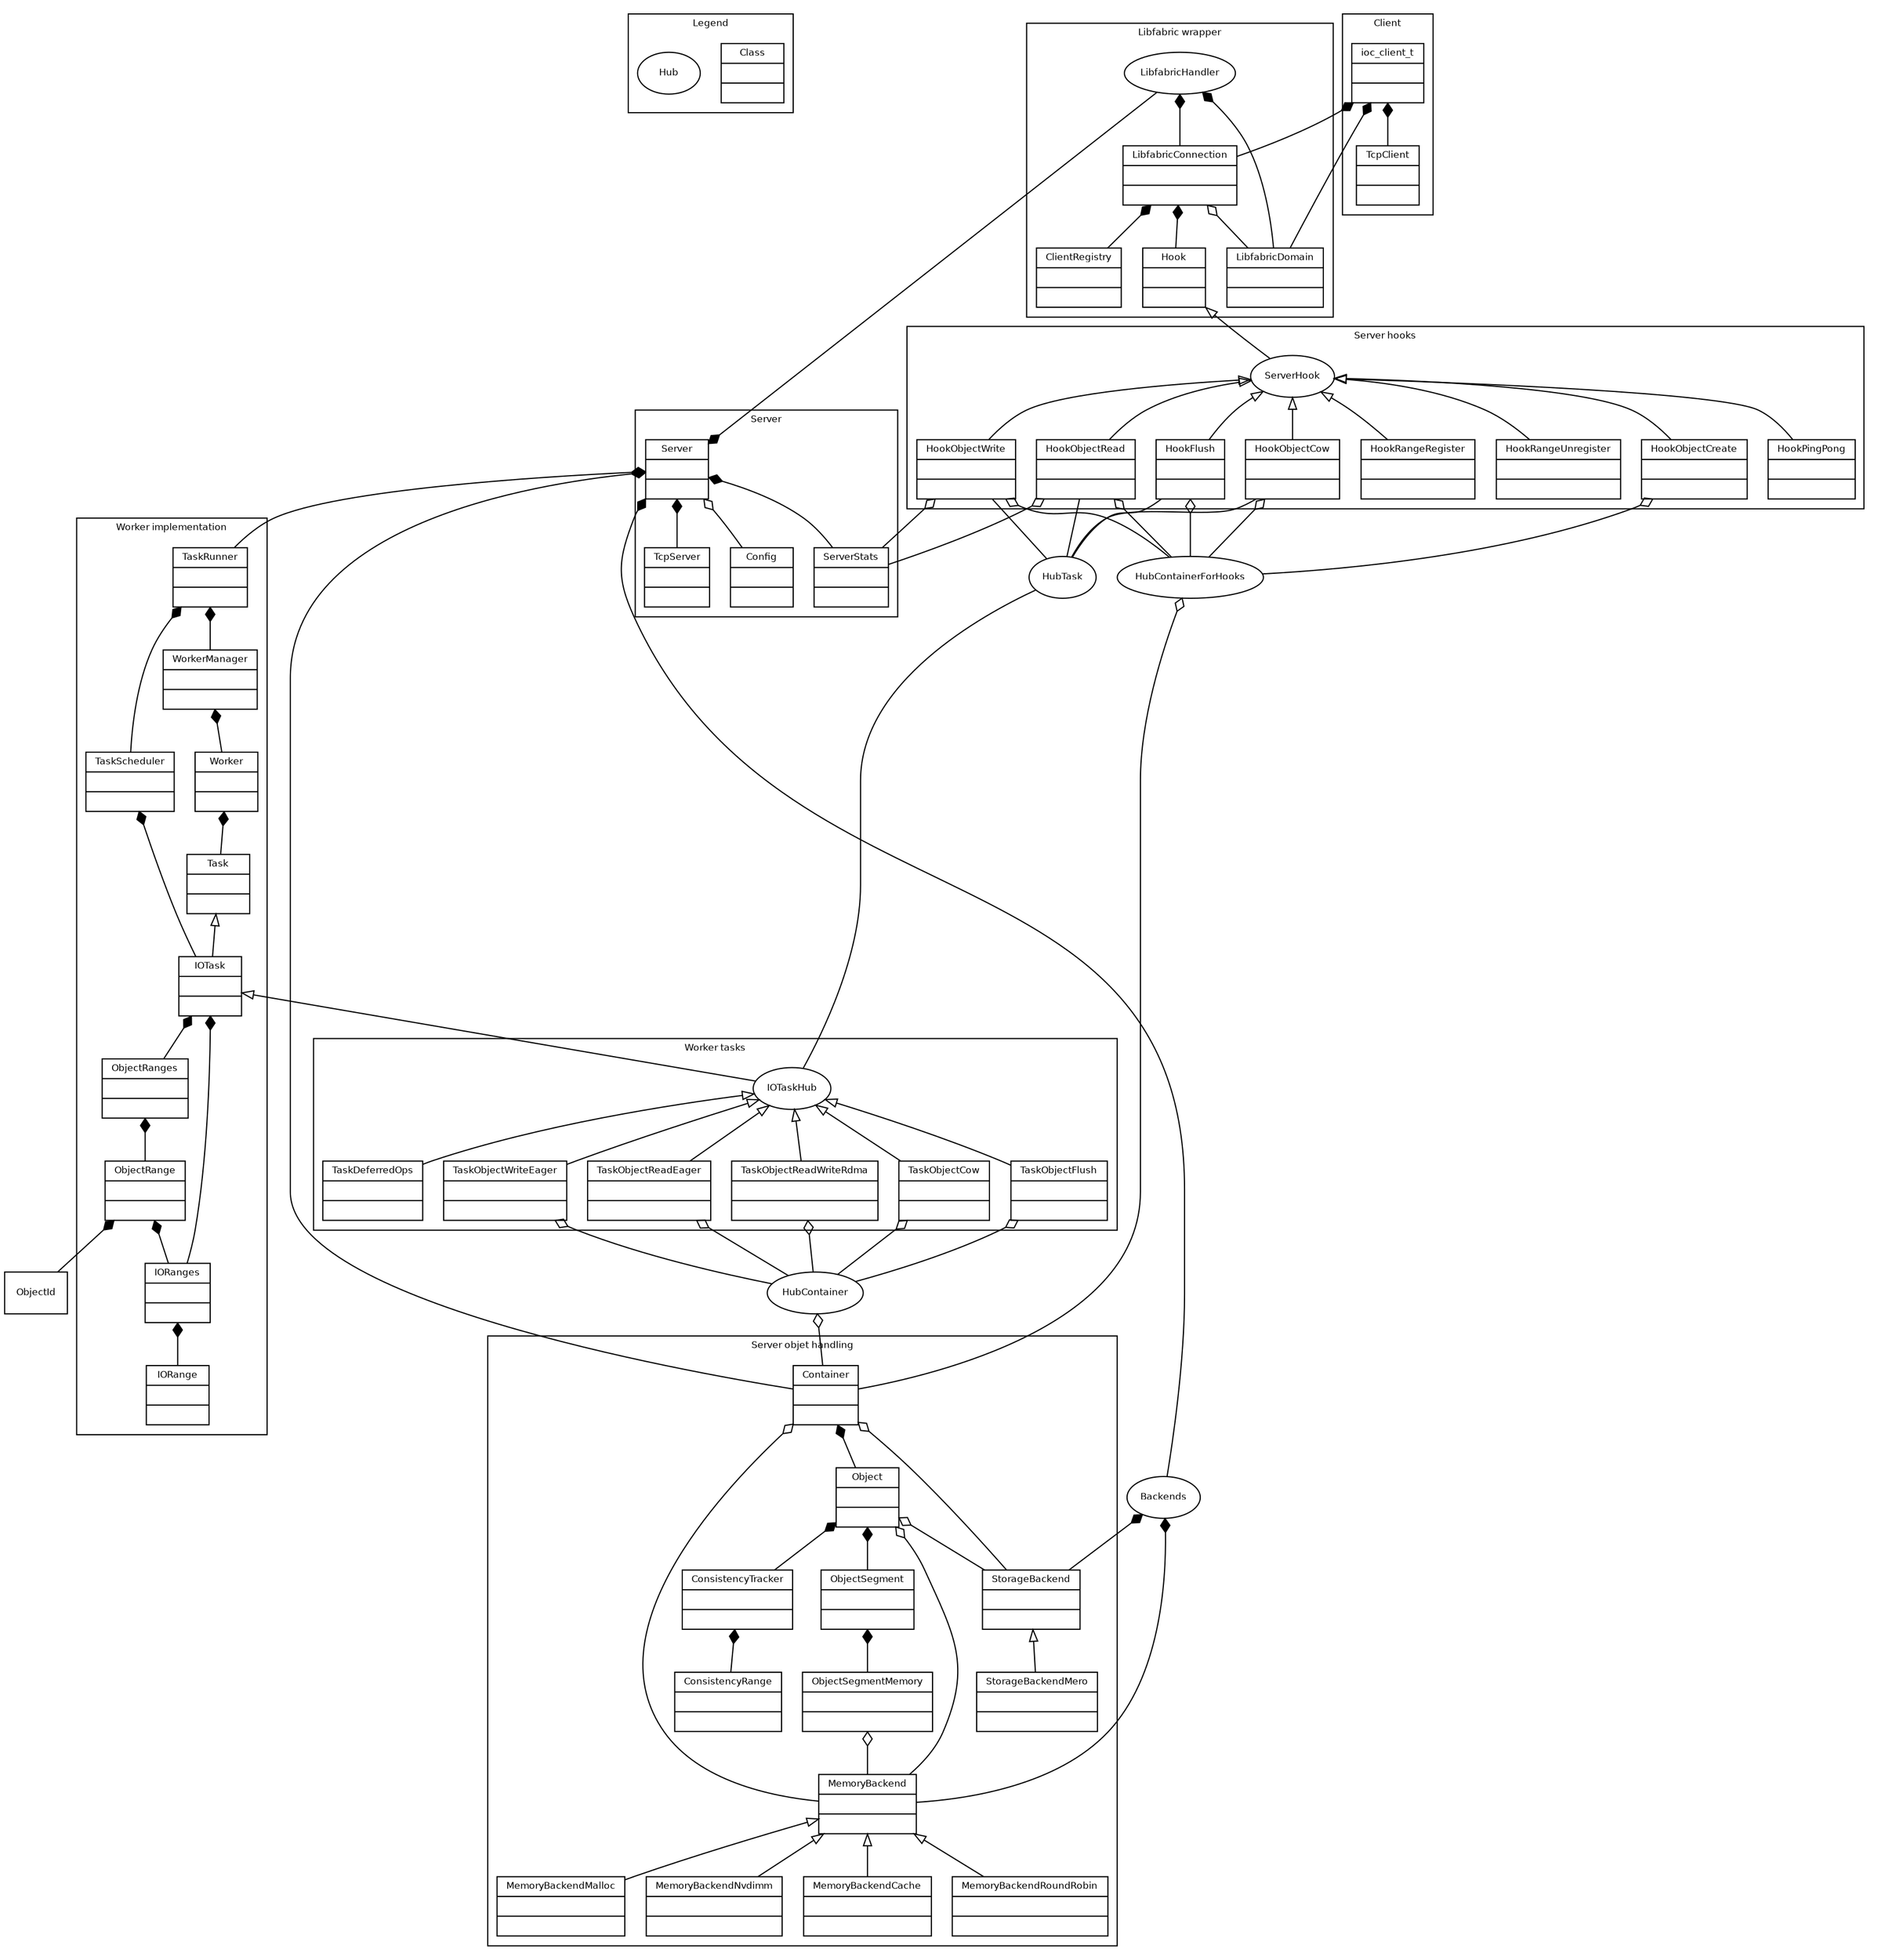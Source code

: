 digraph IOCATCHER
{
	//Some fonts
	fontname = "Bitstream Vera Sans"
	fontsize = 8
	
	//configure node
	node [
		fontname = "Bitstream Vera Sans"
		fontsize = 8
		shape = "record"
	]
	
	//configure edge
	edge [
		arrowtail = "empty"
		dir=back
	]

	//legend
	subgraph cluster_legend {
		label = "Legend"

		Class [
			label = "{Class|\l|\l}"
		]

		Hub [
			label = "Hub"
			shape = ellipse
		]
	}

	//classes
	subgraph cluster_server {
		label = "Server"

		Server [
			label = "{Server|\l|\l}"
		]

		TcpServer [
			label = "{TcpServer|\l|\l}"
		]

		Config [
			label = "{Config|\l|\l}"
		]

		ServerStats [
			label = "{ServerStats|\l|\l}"
		]
	}

	subgraph cluster_server_hooks {
		label = "Server hooks"

		ServerHook [
			label = "ServerHook"
			shape = ellipse
		]

		HookObjectWrite [
			label = "{HookObjectWrite|\l|\l}"
		]

		HookObjectRead [
			label = "{HookObjectRead|\l|\l}"
		]

		HookObjectCreate [
			label = "{HookObjectCreate|\l|\l}"
		]

		HookObjectCow [
			label = "{HookObjectCow|\l|\l}"
		]

		HookRangeRegister [
			label = "{HookRangeRegister|\l|\l}"
		]

		HookRangeUnregister [
			label = "{HookRangeUnregister|\l|\l}"
		]

		HookFlush [
			label = "{HookFlush|\l|\l}"
		]

		HookPingPong [
			label = "{HookPingPong|\l|\l}"
		]
	}

	subgraph cluster_object_handling {
		label = "Server objet handling"

		Container [
			label = "{Container|\l|\l}"
		]

		Object [
			label = "{Object|\l|\l}"
		]

		StorageBackend [
			label = "{StorageBackend|\l|\l}"
		]

		StorageBackendMero [
			label = "{StorageBackendMero|\l|\l}"
		]

		ConsistencyTracker [
			label = "{ConsistencyTracker|\l|\l}"
		]

		ConsistencyRange [
			label = "{ConsistencyRange|\l|\l}"
		]

		ObjectSegment [
			label = "{ObjectSegment|\l|\l}"
		]

		MemoryBackend [
			label = "{MemoryBackend|\l|\l}"
		]

		MemoryBackendMalloc [
			label = "{MemoryBackendMalloc|\l|\l}"
		]

		MemoryBackendNvdimm [
			label = "{MemoryBackendNvdimm|\l|\l}"
		]

		MemoryBackendCache [
			label = "{MemoryBackendCache|\l|\l}"
		]

		MemoryBackendRoundRobin [
			label = "{MemoryBackendRoundRobin|\l|\l}"
		]

		ObjectSegmentMemory [
			label = "{ObjectSegmentMemory|\l|\l}"
		]

	}

	Backends [
		label = "Backends"
		shape = ellipse
	]

	subgraph cluster_libfabric_handling {
		label = "Libfabric wrapper"

		LibfabricConnection [
			label = "{LibfabricConnection|\l|\l}"
		]

		LibfabricDomain [
			label = "{LibfabricDomain|\l|\l}"
		]

		ClientRegistry [
			label = "{ClientRegistry|\l|\l}"
		]

		Hook [
			label = "{Hook|\l|\l}"
		]

		LibfabricHandler [
			label = "LibfabricHandler"
			shape = ellipse
		]
	}

	subgraph cluster_client {
		label = "Client"

		TcpClient [
			label = "{TcpClient|\l|\l}"
		]

		ioc_client_t [
			label = "{ioc_client_t|\l|\l}"
		]
	}

	subgraph cluster_tasks {
		label = "Worker tasks"

		IOTaskHub [
			label = "IOTaskHub"
			shape = ellipse
		]

		TaskDeferredOps [
			label = "{TaskDeferredOps|\l|\l}"
		]

		TaskObjectCow [
			label = "{TaskObjectCow|\l|\l}"
		]

		TaskObjectFlush [
			label = "{TaskObjectFlush|\l|\l}"
		]

		TaskObjectWriteEager [
			label = "{TaskObjectWriteEager|\l|\l}"
		]

		TaskObjectReadEager [
			label = "{TaskObjectReadEager|\l|\l}"
		]

		TaskObjectReadWriteRdma [
			label = "{TaskObjectReadWriteRdma|\l|\l}"
		]
	}

	HubContainer [
		label = "HubContainer"
		shape = ellipse
	]

	HubContainerForHooks [
		label = "HubContainerForHooks"
		shape = ellipse
	]

	HubTask [
		label = "HubTask"
		shape = ellipse
	]

	subgraph cluster_worker {
		label = "Worker implementation"

		IORange [
			label = "{IORange|\l|\l}"
		]

		IORanges [
			label = "{IORanges|\l|\l}"
		]

		ObjectRange [
			label = "{ObjectRange|\l|\l}"
		]

		ObjectRanges [
			label = "{ObjectRanges|\l|\l}"
		]

		Task [
			label = "{Task|\l|\l}"
		]

		IOTask [
			label = "{IOTask|\l|\l}"
		]

		TaskRunner [
			label = "{TaskRunner|\l|\l}"
		]

		TaskScheduler [
			label = "{TaskScheduler|\l|\l}"
		]

		Worker [
			label = "{Worker|\l|\l}"
		]

		WorkerManager [
			label = "{WorkerManager|\l|\l}"
		]
	}

	//inheritance links
	ServerHook -> HookFlush
	ServerHook -> HookObjectCow
	ServerHook -> HookObjectCreate
	ServerHook -> HookObjectRead
	ServerHook -> HookObjectWrite
	ServerHook -> HookRangeRegister
	ServerHook -> HookRangeUnregister
	ServerHook -> HookPingPong
	Hook -> ServerHook
	StorageBackend -> StorageBackendMero
	MemoryBackend -> MemoryBackendMalloc
	MemoryBackend -> MemoryBackendNvdimm
	MemoryBackend -> MemoryBackendCache
	MemoryBackend -> MemoryBackendRoundRobin
	IOTaskHub -> TaskDeferredOps
	IOTaskHub -> TaskObjectCow
	IOTaskHub -> TaskObjectFlush
	IOTaskHub -> TaskObjectReadEager
	IOTaskHub -> TaskObjectWriteEager
	IOTaskHub -> TaskObjectReadWriteRdma
	IOTask -> IOTaskHub
	Task -> IOTask

	//composition
	LibfabricHandler -> LibfabricDomain[arrowtail=diamond]
	LibfabricHandler -> LibfabricConnection[arrowtail=diamond]
	Server -> Config[arrowtail=odiamond]
	Server -> Container[arrowtail=diamond]
	Server -> TcpServer[arrowtail=diamond]
	Server -> LibfabricHandler[arrowtail=diamond]
	Server -> ServerStats[arrowtail=diamond]
	Server -> Backends[arrowtail=diamond]
	Server -> TaskRunner[arrowtail=diamond]
	Backends -> StorageBackend[arrowtail=diamond]
	Backends -> MemoryBackend[arrowtail=diamond]
	LibfabricConnection -> ClientRegistry[arrowtail=diamond]
	LibfabricConnection -> LibfabricDomain[arrowtail=odiamond]
	LibfabricConnection -> Hook[arrowtail=diamond]
	Container -> Object[arrowtail=diamond]
	Container -> StorageBackend[arrowtail=odiamond]
	Container -> MemoryBackend[arrowtail=odiamond]
	Object -> ObjectSegment[arrowtail=diamond]
	Object -> ConsistencyTracker[arrowtail=diamond]
	Object -> StorageBackend[arrowtail=odiamond]
	Object -> MemoryBackend[arrowtail=odiamond]
	ObjectSegment -> ObjectSegmentMemory[arrowtail=diamond]
	ObjectSegmentMemory -> MemoryBackend[arrowtail=odiamond]
	ConsistencyTracker -> ConsistencyRange[arrowtail=diamond]
	ioc_client_t -> TcpClient[arrowtail=diamond]
	ioc_client_t -> LibfabricDomain[arrowtail=diamond]
	ioc_client_t -> LibfabricConnection[arrowtail=diamond]
	HookFlush -> HubContainerForHooks[arrowtail=odiamond]
	HookFlush -> HubTask[arrowtail=nonde]
	HookObjectCreate -> HubContainerForHooks[arrowtail=odiamond]
	HookObjectCow -> HubContainerForHooks[arrowtail=odiamond]
	HookObjectCow -> HubTask[arrowtail=nonde]
	HookObjectRead -> HubContainerForHooks[arrowtail=odiamond]
	HookObjectRead -> HubTask[arrowtail=nonde]
	HookObjectWrite -> HubContainerForHooks[arrowtail=odiamond]
	HookObjectWrite -> HubTask[arrowtail=nonde]
	HookObjectRead -> ServerStats[arrowtail=odiamond]
	HookObjectWrite -> ServerStats[arrowtail=odiamond]
	IORanges -> IORange[arrowtail=diamond]
	ObjectRange -> ObjectId[arrowtail=diamond]
	ObjectRange -> IORanges[arrowtail=diamond]
	ObjectRanges -> ObjectRange[arrowtail=diamond]
	WorkerManager -> Worker[arrowtail=diamond]
	TaskScheduler -> IOTask[arrowtail=diamond]
	TaskRunner -> WorkerManager[arrowtail=diamond]
	TaskRunner -> TaskScheduler[arrowtail=diamond]
	Worker -> Task[arrowtail=diamond]
	IOTask -> IORanges[arrowtail=diamond]
	IOTask -> ObjectRanges[arrowtail=diamond]
	TaskObjectCow -> HubContainer[arrowtail=odiamond]
	TaskObjectFlush -> HubContainer[arrowtail=odiamond]
	TaskObjectReadEager -> HubContainer[arrowtail=odiamond]
	TaskObjectWriteEager -> HubContainer[arrowtail=odiamond]
	TaskObjectReadWriteRdma -> HubContainer[arrowtail=odiamond]
	HubContainer  -> Container[arrowtail=odiamond]
	HubContainerForHooks  -> Container[arrowtail=odiamond]
	HubTask -> IOTaskHub[arrowtail=nonde]
}
